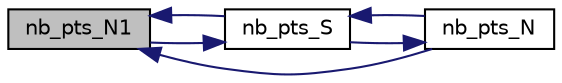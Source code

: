 digraph "nb_pts_N1"
{
  edge [fontname="Helvetica",fontsize="10",labelfontname="Helvetica",labelfontsize="10"];
  node [fontname="Helvetica",fontsize="10",shape=record];
  rankdir="LR";
  Node3670 [label="nb_pts_N1",height=0.2,width=0.4,color="black", fillcolor="grey75", style="filled", fontcolor="black"];
  Node3670 -> Node3671 [color="midnightblue",fontsize="10",style="solid",fontname="Helvetica"];
  Node3671 [label="nb_pts_S",height=0.2,width=0.4,color="black", fillcolor="white", style="filled",URL="$db/da0/lib_2foundations_2geometry_2orthogonal__points_8_c.html#a9bc3dec6e722644d182738102c3e04f3"];
  Node3671 -> Node3672 [color="midnightblue",fontsize="10",style="solid",fontname="Helvetica"];
  Node3672 [label="nb_pts_N",height=0.2,width=0.4,color="black", fillcolor="white", style="filled",URL="$db/da0/lib_2foundations_2geometry_2orthogonal__points_8_c.html#a93e16898c27b1d1c0a6405a7b0615ba6"];
  Node3672 -> Node3671 [color="midnightblue",fontsize="10",style="solid",fontname="Helvetica"];
  Node3672 -> Node3670 [color="midnightblue",fontsize="10",style="solid",fontname="Helvetica"];
  Node3671 -> Node3670 [color="midnightblue",fontsize="10",style="solid",fontname="Helvetica"];
}
